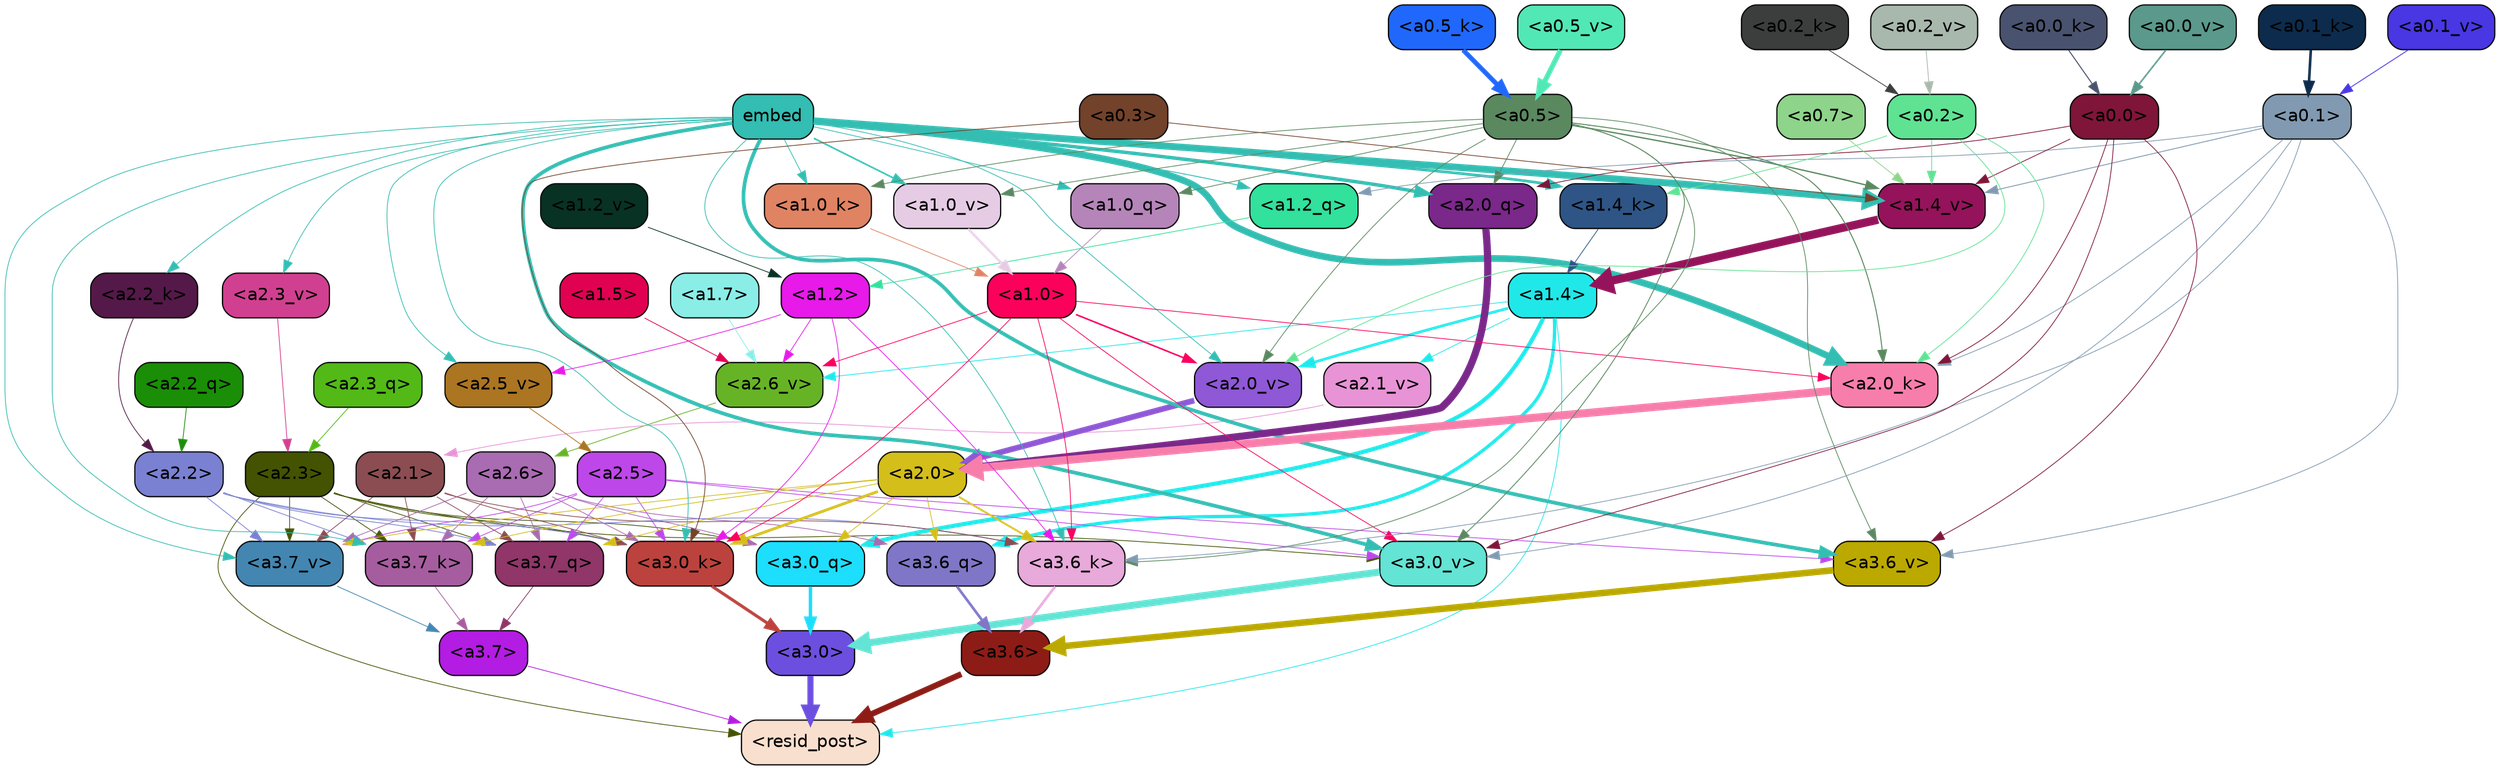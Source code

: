 strict digraph "" {
	graph [bgcolor=transparent,
		layout=dot,
		overlap=false,
		splines=true
	];
	"<a3.7>"	[color=black,
		fillcolor="#b31ce2",
		fontname=Helvetica,
		shape=box,
		style="filled, rounded"];
	"<resid_post>"	[color=black,
		fillcolor="#f9dfce",
		fontname=Helvetica,
		shape=box,
		style="filled, rounded"];
	"<a3.7>" -> "<resid_post>"	[color="#b31ce2",
		penwidth=0.6];
	"<a3.6>"	[color=black,
		fillcolor="#8e1c16",
		fontname=Helvetica,
		shape=box,
		style="filled, rounded"];
	"<a3.6>" -> "<resid_post>"	[color="#8e1c16",
		penwidth=4.751612067222595];
	"<a3.0>"	[color=black,
		fillcolor="#6c4fde",
		fontname=Helvetica,
		shape=box,
		style="filled, rounded"];
	"<a3.0>" -> "<resid_post>"	[color="#6c4fde",
		penwidth=4.884142994880676];
	"<a2.3>"	[color=black,
		fillcolor="#445301",
		fontname=Helvetica,
		shape=box,
		style="filled, rounded"];
	"<a2.3>" -> "<resid_post>"	[color="#445301",
		penwidth=0.6];
	"<a3.7_q>"	[color=black,
		fillcolor="#903669",
		fontname=Helvetica,
		shape=box,
		style="filled, rounded"];
	"<a2.3>" -> "<a3.7_q>"	[color="#445301",
		penwidth=0.6];
	"<a3.0_q>"	[color=black,
		fillcolor="#1ddefc",
		fontname=Helvetica,
		shape=box,
		style="filled, rounded"];
	"<a2.3>" -> "<a3.0_q>"	[color="#445301",
		penwidth=0.6];
	"<a3.7_k>"	[color=black,
		fillcolor="#a65d9f",
		fontname=Helvetica,
		shape=box,
		style="filled, rounded"];
	"<a2.3>" -> "<a3.7_k>"	[color="#445301",
		penwidth=0.6];
	"<a3.0_k>"	[color=black,
		fillcolor="#bc423d",
		fontname=Helvetica,
		shape=box,
		style="filled, rounded"];
	"<a2.3>" -> "<a3.0_k>"	[color="#445301",
		penwidth=0.6];
	"<a3.7_v>"	[color=black,
		fillcolor="#4386b1",
		fontname=Helvetica,
		shape=box,
		style="filled, rounded"];
	"<a2.3>" -> "<a3.7_v>"	[color="#445301",
		penwidth=0.6];
	"<a3.0_v>"	[color=black,
		fillcolor="#63e4d4",
		fontname=Helvetica,
		shape=box,
		style="filled, rounded"];
	"<a2.3>" -> "<a3.0_v>"	[color="#445301",
		penwidth=0.6];
	"<a1.4>"	[color=black,
		fillcolor="#20e8e9",
		fontname=Helvetica,
		shape=box,
		style="filled, rounded"];
	"<a1.4>" -> "<resid_post>"	[color="#20e8e9",
		penwidth=0.6];
	"<a3.6_q>"	[color=black,
		fillcolor="#7f76c7",
		fontname=Helvetica,
		shape=box,
		style="filled, rounded"];
	"<a1.4>" -> "<a3.6_q>"	[color="#20e8e9",
		penwidth=2.6469622254371643];
	"<a1.4>" -> "<a3.0_q>"	[color="#20e8e9",
		penwidth=3.3040847778320312];
	"<a2.6_v>"	[color=black,
		fillcolor="#66b426",
		fontname=Helvetica,
		shape=box,
		style="filled, rounded"];
	"<a1.4>" -> "<a2.6_v>"	[color="#20e8e9",
		penwidth=0.6];
	"<a2.1_v>"	[color=black,
		fillcolor="#e893d6",
		fontname=Helvetica,
		shape=box,
		style="filled, rounded"];
	"<a1.4>" -> "<a2.1_v>"	[color="#20e8e9",
		penwidth=0.6];
	"<a2.0_v>"	[color=black,
		fillcolor="#8f58d6",
		fontname=Helvetica,
		shape=box,
		style="filled, rounded"];
	"<a1.4>" -> "<a2.0_v>"	[color="#20e8e9",
		penwidth=2.1286070346832275];
	"<a3.7_q>" -> "<a3.7>"	[color="#903669",
		penwidth=0.6];
	"<a3.6_q>" -> "<a3.6>"	[color="#7f76c7",
		penwidth=2.091020345687866];
	"<a3.0_q>" -> "<a3.0>"	[color="#1ddefc",
		penwidth=2.7421876192092896];
	"<a3.7_k>" -> "<a3.7>"	[color="#a65d9f",
		penwidth=0.6];
	"<a3.6_k>"	[color=black,
		fillcolor="#e8a9db",
		fontname=Helvetica,
		shape=box,
		style="filled, rounded"];
	"<a3.6_k>" -> "<a3.6>"	[color="#e8a9db",
		penwidth=2.048597991466522];
	"<a3.0_k>" -> "<a3.0>"	[color="#bc423d",
		penwidth=2.476402521133423];
	"<a3.7_v>" -> "<a3.7>"	[color="#4386b1",
		penwidth=0.6];
	"<a3.6_v>"	[color=black,
		fillcolor="#bba900",
		fontname=Helvetica,
		shape=box,
		style="filled, rounded"];
	"<a3.6_v>" -> "<a3.6>"	[color="#bba900",
		penwidth=5.2550448179244995];
	"<a3.0_v>" -> "<a3.0>"	[color="#63e4d4",
		penwidth=5.652270674705505];
	"<a2.6>"	[color=black,
		fillcolor="#a96bb2",
		fontname=Helvetica,
		shape=box,
		style="filled, rounded"];
	"<a2.6>" -> "<a3.7_q>"	[color="#a96bb2",
		penwidth=0.6];
	"<a2.6>" -> "<a3.6_q>"	[color="#a96bb2",
		penwidth=0.6];
	"<a2.6>" -> "<a3.0_q>"	[color="#a96bb2",
		penwidth=0.6];
	"<a2.6>" -> "<a3.7_k>"	[color="#a96bb2",
		penwidth=0.6];
	"<a2.6>" -> "<a3.0_k>"	[color="#a96bb2",
		penwidth=0.6];
	"<a2.6>" -> "<a3.7_v>"	[color="#a96bb2",
		penwidth=0.6];
	"<a2.5>"	[color=black,
		fillcolor="#be47e9",
		fontname=Helvetica,
		shape=box,
		style="filled, rounded"];
	"<a2.5>" -> "<a3.7_q>"	[color="#be47e9",
		penwidth=0.6];
	"<a2.5>" -> "<a3.7_k>"	[color="#be47e9",
		penwidth=0.6];
	"<a2.5>" -> "<a3.0_k>"	[color="#be47e9",
		penwidth=0.6];
	"<a2.5>" -> "<a3.7_v>"	[color="#be47e9",
		penwidth=0.6];
	"<a2.5>" -> "<a3.6_v>"	[color="#be47e9",
		penwidth=0.6];
	"<a2.5>" -> "<a3.0_v>"	[color="#be47e9",
		penwidth=0.6];
	"<a2.2>"	[color=black,
		fillcolor="#7a81d2",
		fontname=Helvetica,
		shape=box,
		style="filled, rounded"];
	"<a2.2>" -> "<a3.7_q>"	[color="#7a81d2",
		penwidth=0.6];
	"<a2.2>" -> "<a3.7_k>"	[color="#7a81d2",
		penwidth=0.6];
	"<a2.2>" -> "<a3.6_k>"	[color="#7a81d2",
		penwidth=0.6];
	"<a2.2>" -> "<a3.0_k>"	[color="#7a81d2",
		penwidth=0.6];
	"<a2.2>" -> "<a3.7_v>"	[color="#7a81d2",
		penwidth=0.6];
	"<a2.1>"	[color=black,
		fillcolor="#8b4d52",
		fontname=Helvetica,
		shape=box,
		style="filled, rounded"];
	"<a2.1>" -> "<a3.7_q>"	[color="#8b4d52",
		penwidth=0.6];
	"<a2.1>" -> "<a3.7_k>"	[color="#8b4d52",
		penwidth=0.6];
	"<a2.1>" -> "<a3.6_k>"	[color="#8b4d52",
		penwidth=0.6];
	"<a2.1>" -> "<a3.0_k>"	[color="#8b4d52",
		penwidth=0.6];
	"<a2.1>" -> "<a3.7_v>"	[color="#8b4d52",
		penwidth=0.6];
	"<a2.0>"	[color=black,
		fillcolor="#d4be1a",
		fontname=Helvetica,
		shape=box,
		style="filled, rounded"];
	"<a2.0>" -> "<a3.7_q>"	[color="#d4be1a",
		penwidth=0.6];
	"<a2.0>" -> "<a3.6_q>"	[color="#d4be1a",
		penwidth=0.6];
	"<a2.0>" -> "<a3.0_q>"	[color="#d4be1a",
		penwidth=0.6];
	"<a2.0>" -> "<a3.7_k>"	[color="#d4be1a",
		penwidth=0.6];
	"<a2.0>" -> "<a3.6_k>"	[color="#d4be1a",
		penwidth=1.4757367372512817];
	"<a2.0>" -> "<a3.0_k>"	[color="#d4be1a",
		penwidth=2.2137351036071777];
	"<a2.0>" -> "<a3.7_v>"	[color="#d4be1a",
		penwidth=0.6];
	embed	[color=black,
		fillcolor="#34bdb2",
		fontname=Helvetica,
		shape=box,
		style="filled, rounded"];
	embed -> "<a3.7_k>"	[color="#34bdb2",
		penwidth=0.6];
	embed -> "<a3.6_k>"	[color="#34bdb2",
		penwidth=0.6];
	embed -> "<a3.0_k>"	[color="#34bdb2",
		penwidth=0.6];
	embed -> "<a3.7_v>"	[color="#34bdb2",
		penwidth=0.6];
	embed -> "<a3.6_v>"	[color="#34bdb2",
		penwidth=2.9582033157348633];
	embed -> "<a3.0_v>"	[color="#34bdb2",
		penwidth=2.972973108291626];
	"<a2.0_q>"	[color=black,
		fillcolor="#7a288a",
		fontname=Helvetica,
		shape=box,
		style="filled, rounded"];
	embed -> "<a2.0_q>"	[color="#34bdb2",
		penwidth=2.7699792869389057];
	"<a2.2_k>"	[color=black,
		fillcolor="#541948",
		fontname=Helvetica,
		shape=box,
		style="filled, rounded"];
	embed -> "<a2.2_k>"	[color="#34bdb2",
		penwidth=0.6];
	"<a2.0_k>"	[color=black,
		fillcolor="#f77eab",
		fontname=Helvetica,
		shape=box,
		style="filled, rounded"];
	embed -> "<a2.0_k>"	[color="#34bdb2",
		penwidth=5.362775564193726];
	"<a2.5_v>"	[color=black,
		fillcolor="#ab7522",
		fontname=Helvetica,
		shape=box,
		style="filled, rounded"];
	embed -> "<a2.5_v>"	[color="#34bdb2",
		penwidth=0.6];
	"<a2.3_v>"	[color=black,
		fillcolor="#d14090",
		fontname=Helvetica,
		shape=box,
		style="filled, rounded"];
	embed -> "<a2.3_v>"	[color="#34bdb2",
		penwidth=0.6];
	embed -> "<a2.0_v>"	[color="#34bdb2",
		penwidth=0.6];
	"<a1.2_q>"	[color=black,
		fillcolor="#31e19c",
		fontname=Helvetica,
		shape=box,
		style="filled, rounded"];
	embed -> "<a1.2_q>"	[color="#34bdb2",
		penwidth=0.7193574905395508];
	"<a1.0_q>"	[color=black,
		fillcolor="#b585b9",
		fontname=Helvetica,
		shape=box,
		style="filled, rounded"];
	embed -> "<a1.0_q>"	[color="#34bdb2",
		penwidth=0.6];
	"<a1.4_k>"	[color=black,
		fillcolor="#2e5586",
		fontname=Helvetica,
		shape=box,
		style="filled, rounded"];
	embed -> "<a1.4_k>"	[color="#34bdb2",
		penwidth=2.147887945175171];
	"<a1.0_k>"	[color=black,
		fillcolor="#e08363",
		fontname=Helvetica,
		shape=box,
		style="filled, rounded"];
	embed -> "<a1.0_k>"	[color="#34bdb2",
		penwidth=0.6];
	"<a1.4_v>"	[color=black,
		fillcolor="#95135b",
		fontname=Helvetica,
		shape=box,
		style="filled, rounded"];
	embed -> "<a1.4_v>"	[color="#34bdb2",
		penwidth=5.545122385025024];
	"<a1.0_v>"	[color=black,
		fillcolor="#e5cce4",
		fontname=Helvetica,
		shape=box,
		style="filled, rounded"];
	embed -> "<a1.0_v>"	[color="#34bdb2",
		penwidth=1.26444411277771];
	"<a1.2>"	[color=black,
		fillcolor="#e71ae9",
		fontname=Helvetica,
		shape=box,
		style="filled, rounded"];
	"<a1.2>" -> "<a3.6_k>"	[color="#e71ae9",
		penwidth=0.6];
	"<a1.2>" -> "<a3.0_k>"	[color="#e71ae9",
		penwidth=0.6];
	"<a1.2>" -> "<a2.6_v>"	[color="#e71ae9",
		penwidth=0.6];
	"<a1.2>" -> "<a2.5_v>"	[color="#e71ae9",
		penwidth=0.6];
	"<a1.0>"	[color=black,
		fillcolor="#fb015c",
		fontname=Helvetica,
		shape=box,
		style="filled, rounded"];
	"<a1.0>" -> "<a3.6_k>"	[color="#fb015c",
		penwidth=0.6];
	"<a1.0>" -> "<a3.0_k>"	[color="#fb015c",
		penwidth=0.6];
	"<a1.0>" -> "<a3.0_v>"	[color="#fb015c",
		penwidth=0.6];
	"<a1.0>" -> "<a2.0_k>"	[color="#fb015c",
		penwidth=0.6];
	"<a1.0>" -> "<a2.6_v>"	[color="#fb015c",
		penwidth=0.6];
	"<a1.0>" -> "<a2.0_v>"	[color="#fb015c",
		penwidth=1.2240618467330933];
	"<a0.5>"	[color=black,
		fillcolor="#5a885f",
		fontname=Helvetica,
		shape=box,
		style="filled, rounded"];
	"<a0.5>" -> "<a3.6_k>"	[color="#5a885f",
		penwidth=0.6];
	"<a0.5>" -> "<a3.6_v>"	[color="#5a885f",
		penwidth=0.6];
	"<a0.5>" -> "<a3.0_v>"	[color="#5a885f",
		penwidth=0.6790935099124908];
	"<a0.5>" -> "<a2.0_q>"	[color="#5a885f",
		penwidth=0.6];
	"<a0.5>" -> "<a2.0_k>"	[color="#5a885f",
		penwidth=0.7897988557815552];
	"<a0.5>" -> "<a2.0_v>"	[color="#5a885f",
		penwidth=0.6];
	"<a0.5>" -> "<a1.0_q>"	[color="#5a885f",
		penwidth=0.6];
	"<a0.5>" -> "<a1.0_k>"	[color="#5a885f",
		penwidth=0.6];
	"<a0.5>" -> "<a1.4_v>"	[color="#5a885f",
		penwidth=1.0479987859725952];
	"<a0.5>" -> "<a1.0_v>"	[color="#5a885f",
		penwidth=0.6];
	"<a0.1>"	[color=black,
		fillcolor="#819ab1",
		fontname=Helvetica,
		shape=box,
		style="filled, rounded"];
	"<a0.1>" -> "<a3.6_k>"	[color="#819ab1",
		penwidth=0.6];
	"<a0.1>" -> "<a3.6_v>"	[color="#819ab1",
		penwidth=0.6];
	"<a0.1>" -> "<a3.0_v>"	[color="#819ab1",
		penwidth=0.6];
	"<a0.1>" -> "<a2.0_k>"	[color="#819ab1",
		penwidth=0.6];
	"<a0.1>" -> "<a1.2_q>"	[color="#819ab1",
		penwidth=0.6];
	"<a0.1>" -> "<a1.4_v>"	[color="#819ab1",
		penwidth=0.7031502723693848];
	"<a0.3>"	[color=black,
		fillcolor="#72422b",
		fontname=Helvetica,
		shape=box,
		style="filled, rounded"];
	"<a0.3>" -> "<a3.0_k>"	[color="#72422b",
		penwidth=0.6];
	"<a0.3>" -> "<a1.4_v>"	[color="#72422b",
		penwidth=0.6];
	"<a0.0>"	[color=black,
		fillcolor="#7f1539",
		fontname=Helvetica,
		shape=box,
		style="filled, rounded"];
	"<a0.0>" -> "<a3.6_v>"	[color="#7f1539",
		penwidth=0.6];
	"<a0.0>" -> "<a3.0_v>"	[color="#7f1539",
		penwidth=0.6];
	"<a0.0>" -> "<a2.0_q>"	[color="#7f1539",
		penwidth=0.6];
	"<a0.0>" -> "<a2.0_k>"	[color="#7f1539",
		penwidth=0.6];
	"<a0.0>" -> "<a1.4_v>"	[color="#7f1539",
		penwidth=0.6];
	"<a2.3_q>"	[color=black,
		fillcolor="#52b916",
		fontname=Helvetica,
		shape=box,
		style="filled, rounded"];
	"<a2.3_q>" -> "<a2.3>"	[color="#52b916",
		penwidth=0.6];
	"<a2.2_q>"	[color=black,
		fillcolor="#1a8e06",
		fontname=Helvetica,
		shape=box,
		style="filled, rounded"];
	"<a2.2_q>" -> "<a2.2>"	[color="#1a8e06",
		penwidth=0.6];
	"<a2.0_q>" -> "<a2.0>"	[color="#7a288a",
		penwidth=5.819834470748901];
	"<a2.2_k>" -> "<a2.2>"	[color="#541948",
		penwidth=0.6];
	"<a2.0_k>" -> "<a2.0>"	[color="#f77eab",
		penwidth=6.470837593078613];
	"<a2.6_v>" -> "<a2.6>"	[color="#66b426",
		penwidth=0.6];
	"<a2.5_v>" -> "<a2.5>"	[color="#ab7522",
		penwidth=0.6];
	"<a2.3_v>" -> "<a2.3>"	[color="#d14090",
		penwidth=0.6];
	"<a2.1_v>" -> "<a2.1>"	[color="#e893d6",
		penwidth=0.6];
	"<a2.0_v>" -> "<a2.0>"	[color="#8f58d6",
		penwidth=4.5950857400894165];
	"<a0.2>"	[color=black,
		fillcolor="#5fe393",
		fontname=Helvetica,
		shape=box,
		style="filled, rounded"];
	"<a0.2>" -> "<a2.0_k>"	[color="#5fe393",
		penwidth=0.6];
	"<a0.2>" -> "<a2.0_v>"	[color="#5fe393",
		penwidth=0.6];
	"<a0.2>" -> "<a1.4_k>"	[color="#5fe393",
		penwidth=0.6];
	"<a0.2>" -> "<a1.4_v>"	[color="#5fe393",
		penwidth=0.6];
	"<a1.7>"	[color=black,
		fillcolor="#8aeee7",
		fontname=Helvetica,
		shape=box,
		style="filled, rounded"];
	"<a1.7>" -> "<a2.6_v>"	[color="#8aeee7",
		penwidth=0.6];
	"<a1.5>"	[color=black,
		fillcolor="#e10151",
		fontname=Helvetica,
		shape=box,
		style="filled, rounded"];
	"<a1.5>" -> "<a2.6_v>"	[color="#e10151",
		penwidth=0.6];
	"<a1.2_q>" -> "<a1.2>"	[color="#31e19c",
		penwidth=0.6];
	"<a1.0_q>" -> "<a1.0>"	[color="#b585b9",
		penwidth=0.6];
	"<a1.4_k>" -> "<a1.4>"	[color="#2e5586",
		penwidth=0.6];
	"<a1.0_k>" -> "<a1.0>"	[color="#e08363",
		penwidth=0.6];
	"<a1.4_v>" -> "<a1.4>"	[color="#95135b",
		penwidth=6.635385513305664];
	"<a1.2_v>"	[color=black,
		fillcolor="#083224",
		fontname=Helvetica,
		shape=box,
		style="filled, rounded"];
	"<a1.2_v>" -> "<a1.2>"	[color="#083224",
		penwidth=0.6];
	"<a1.0_v>" -> "<a1.0>"	[color="#e5cce4",
		penwidth=1.807669460773468];
	"<a0.7>"	[color=black,
		fillcolor="#8ed48a",
		fontname=Helvetica,
		shape=box,
		style="filled, rounded"];
	"<a0.7>" -> "<a1.4_v>"	[color="#8ed48a",
		penwidth=0.6];
	"<a0.5_k>"	[color=black,
		fillcolor="#2068fb",
		fontname=Helvetica,
		shape=box,
		style="filled, rounded"];
	"<a0.5_k>" -> "<a0.5>"	[color="#2068fb",
		penwidth=3.780391812324524];
	"<a0.2_k>"	[color=black,
		fillcolor="#3c3d3d",
		fontname=Helvetica,
		shape=box,
		style="filled, rounded"];
	"<a0.2_k>" -> "<a0.2>"	[color="#3c3d3d",
		penwidth=0.6];
	"<a0.1_k>"	[color=black,
		fillcolor="#0d2b4c",
		fontname=Helvetica,
		shape=box,
		style="filled, rounded"];
	"<a0.1_k>" -> "<a0.1>"	[color="#0d2b4c",
		penwidth=2.0809476375579834];
	"<a0.0_k>"	[color=black,
		fillcolor="#49526f",
		fontname=Helvetica,
		shape=box,
		style="filled, rounded"];
	"<a0.0_k>" -> "<a0.0>"	[color="#49526f",
		penwidth=0.8123311996459961];
	"<a0.5_v>"	[color=black,
		fillcolor="#52e8b6",
		fontname=Helvetica,
		shape=box,
		style="filled, rounded"];
	"<a0.5_v>" -> "<a0.5>"	[color="#52e8b6",
		penwidth=4.0294036865234375];
	"<a0.2_v>"	[color=black,
		fillcolor="#a8b8ad",
		fontname=Helvetica,
		shape=box,
		style="filled, rounded"];
	"<a0.2_v>" -> "<a0.2>"	[color="#a8b8ad",
		penwidth=0.6];
	"<a0.1_v>"	[color=black,
		fillcolor="#4837e2",
		fontname=Helvetica,
		shape=box,
		style="filled, rounded"];
	"<a0.1_v>" -> "<a0.1>"	[color="#4837e2",
		penwidth=0.6631441116333008];
	"<a0.0_v>"	[color=black,
		fillcolor="#5a998c",
		fontname=Helvetica,
		shape=box,
		style="filled, rounded"];
	"<a0.0_v>" -> "<a0.0>"	[color="#5a998c",
		penwidth=1.2803640365600586];
}
